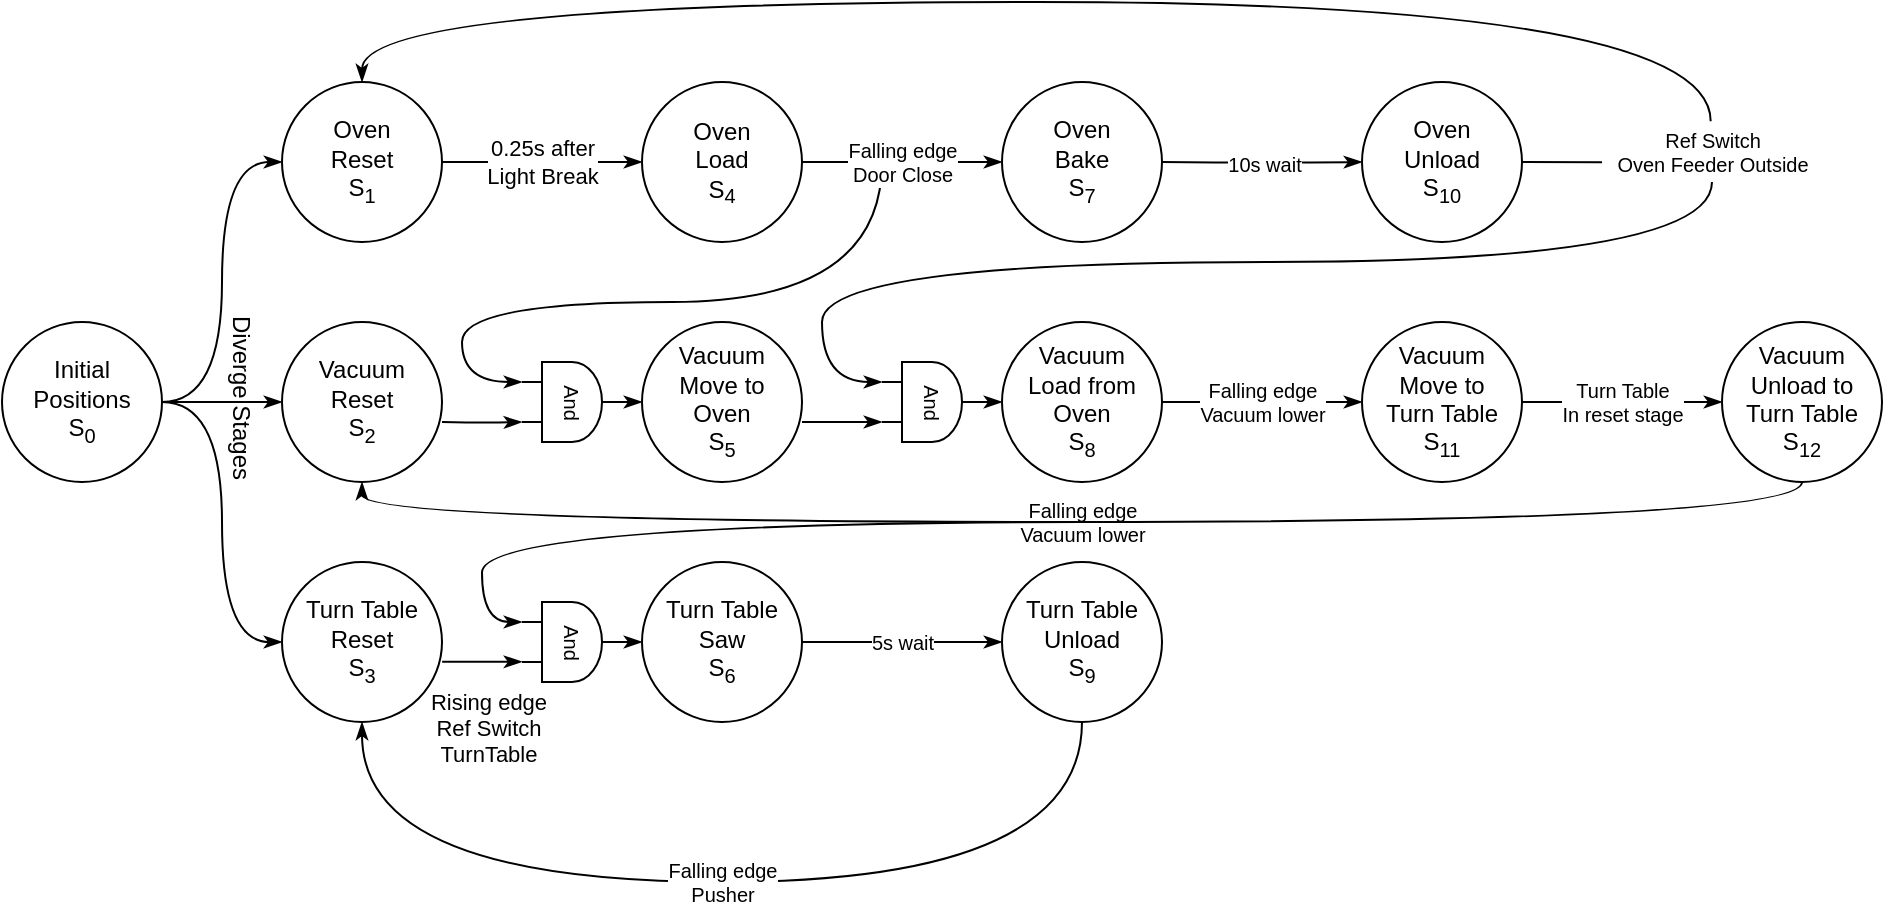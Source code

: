 <mxfile compressed="false" version="17.1.3" type="device">
  <diagram id="is69iQopaGMd0QR7psZ8" name="Page-1">
    <mxGraphModel dx="1422" dy="768" grid="1" gridSize="10" guides="1" tooltips="1" connect="1" arrows="1" fold="1" page="1" pageScale="1" pageWidth="1100" pageHeight="850" background="none" math="0" shadow="0">
      <root>
        <mxCell id="0" />
        <mxCell id="1" parent="0" />
        <mxCell id="c7QWI__lu-sEi3-24Plo-152" style="edgeStyle=orthogonalEdgeStyle;curved=1;rounded=0;orthogonalLoop=1;jettySize=auto;html=1;entryX=0;entryY=0.25;entryDx=0;entryDy=0;fontSize=10;startArrow=none;startFill=0;endArrow=classicThin;endFill=1;strokeColor=default;entryPerimeter=0;horizontal=1;" edge="1" parent="1">
          <mxGeometry relative="1" as="geometry">
            <mxPoint x="440" y="120" as="sourcePoint" />
            <mxPoint x="260" y="230" as="targetPoint" />
            <Array as="points">
              <mxPoint x="440" y="190" />
              <mxPoint x="230" y="190" />
              <mxPoint x="230" y="230" />
            </Array>
          </mxGeometry>
        </mxCell>
        <mxCell id="c7QWI__lu-sEi3-24Plo-102" style="edgeStyle=orthogonalEdgeStyle;curved=1;rounded=0;orthogonalLoop=1;jettySize=auto;html=1;fontSize=10;startArrow=none;startFill=0;endArrow=classicThin;endFill=1;strokeColor=default;exitX=1;exitY=0.5;exitDx=0;exitDy=0;" edge="1" parent="1" source="c7QWI__lu-sEi3-24Plo-66" target="c7QWI__lu-sEi3-24Plo-96">
          <mxGeometry relative="1" as="geometry" />
        </mxCell>
        <mxCell id="c7QWI__lu-sEi3-24Plo-64" value="Oven&lt;br&gt;Reset&lt;br&gt;S&lt;sub&gt;1&lt;/sub&gt;" style="ellipse;whiteSpace=wrap;html=1;aspect=fixed;rotation=0;" vertex="1" parent="1">
          <mxGeometry x="140" y="80" width="80" height="80" as="geometry" />
        </mxCell>
        <mxCell id="c7QWI__lu-sEi3-24Plo-67" style="edgeStyle=orthogonalEdgeStyle;curved=1;rounded=0;orthogonalLoop=1;jettySize=auto;html=1;exitX=1;exitY=0.5;exitDx=0;exitDy=0;entryX=0;entryY=0.5;entryDx=0;entryDy=0;startArrow=none;startFill=0;endArrow=classicThin;endFill=1;strokeColor=default;" edge="1" parent="1" source="c7QWI__lu-sEi3-24Plo-66" target="c7QWI__lu-sEi3-24Plo-64">
          <mxGeometry relative="1" as="geometry" />
        </mxCell>
        <mxCell id="c7QWI__lu-sEi3-24Plo-65" value="Turn Table&lt;br&gt;Reset&lt;br&gt;S&lt;sub&gt;&lt;font style=&quot;font-size: 10px&quot;&gt;3&lt;/font&gt;&lt;/sub&gt;" style="ellipse;whiteSpace=wrap;html=1;aspect=fixed;rotation=0;" vertex="1" parent="1">
          <mxGeometry x="140" y="320" width="80" height="80" as="geometry" />
        </mxCell>
        <mxCell id="c7QWI__lu-sEi3-24Plo-68" style="edgeStyle=orthogonalEdgeStyle;curved=1;rounded=0;orthogonalLoop=1;jettySize=auto;html=1;exitX=1;exitY=0.5;exitDx=0;exitDy=0;entryX=0;entryY=0.5;entryDx=0;entryDy=0;startArrow=none;startFill=0;endArrow=classicThin;endFill=1;strokeColor=default;" edge="1" parent="1" source="c7QWI__lu-sEi3-24Plo-66" target="c7QWI__lu-sEi3-24Plo-65">
          <mxGeometry relative="1" as="geometry" />
        </mxCell>
        <mxCell id="c7QWI__lu-sEi3-24Plo-66" value="Initial&lt;br&gt;Positions&lt;br&gt;S&lt;sub&gt;0&lt;/sub&gt;" style="ellipse;whiteSpace=wrap;html=1;aspect=fixed;rotation=0;" vertex="1" parent="1">
          <mxGeometry y="200" width="80" height="80" as="geometry" />
        </mxCell>
        <mxCell id="c7QWI__lu-sEi3-24Plo-77" value="Oven&lt;br&gt;Load&lt;br&gt;S&lt;span style=&quot;font-size: 8.333px&quot;&gt;&lt;sub style=&quot;font-size: 10px&quot;&gt;4&lt;/sub&gt;&lt;/span&gt;" style="ellipse;whiteSpace=wrap;html=1;aspect=fixed;rotation=0;" vertex="1" parent="1">
          <mxGeometry x="320" y="80" width="80" height="80" as="geometry" />
        </mxCell>
        <mxCell id="c7QWI__lu-sEi3-24Plo-82" value="0.25s after&lt;br&gt;Light Break" style="edgeStyle=orthogonalEdgeStyle;curved=1;rounded=0;orthogonalLoop=1;jettySize=auto;html=1;entryX=0;entryY=0.5;entryDx=0;entryDy=0;startArrow=none;startFill=0;endArrow=classicThin;endFill=1;strokeColor=default;" edge="1" parent="1" source="c7QWI__lu-sEi3-24Plo-64" target="c7QWI__lu-sEi3-24Plo-77">
          <mxGeometry relative="1" as="geometry" />
        </mxCell>
        <mxCell id="c7QWI__lu-sEi3-24Plo-78" value="Turn Table&lt;br&gt;Saw&lt;br&gt;S&lt;sub&gt;6&lt;/sub&gt;" style="ellipse;whiteSpace=wrap;html=1;aspect=fixed;rotation=0;" vertex="1" parent="1">
          <mxGeometry x="320" y="320" width="80" height="80" as="geometry" />
        </mxCell>
        <mxCell id="c7QWI__lu-sEi3-24Plo-83" value="Oven&lt;br&gt;Bake&lt;br&gt;S&lt;sub&gt;&lt;font style=&quot;font-size: 10px&quot;&gt;7&lt;/font&gt;&lt;/sub&gt;" style="ellipse;whiteSpace=wrap;html=1;aspect=fixed;rotation=0;" vertex="1" parent="1">
          <mxGeometry x="500" y="80" width="80" height="80" as="geometry" />
        </mxCell>
        <mxCell id="c7QWI__lu-sEi3-24Plo-85" value="Falling edge&lt;br&gt;Door Close" style="edgeStyle=orthogonalEdgeStyle;curved=1;rounded=0;orthogonalLoop=1;jettySize=auto;html=1;entryX=0;entryY=0.5;entryDx=0;entryDy=0;fontSize=10;startArrow=none;startFill=0;endArrow=classicThin;endFill=1;strokeColor=default;" edge="1" parent="1" source="c7QWI__lu-sEi3-24Plo-77" target="c7QWI__lu-sEi3-24Plo-83">
          <mxGeometry relative="1" as="geometry" />
        </mxCell>
        <mxCell id="c7QWI__lu-sEi3-24Plo-89" value="Falling edge &lt;br&gt;Pusher" style="edgeStyle=orthogonalEdgeStyle;curved=1;rounded=0;orthogonalLoop=1;jettySize=auto;html=1;exitX=0.5;exitY=1;exitDx=0;exitDy=0;entryX=0.5;entryY=1;entryDx=0;entryDy=0;fontSize=10;startArrow=none;startFill=0;endArrow=classicThin;endFill=1;strokeColor=default;" edge="1" parent="1" source="c7QWI__lu-sEi3-24Plo-84" target="c7QWI__lu-sEi3-24Plo-65">
          <mxGeometry relative="1" as="geometry">
            <Array as="points">
              <mxPoint x="540" y="480" />
              <mxPoint x="180" y="480" />
            </Array>
          </mxGeometry>
        </mxCell>
        <mxCell id="c7QWI__lu-sEi3-24Plo-84" value="Turn Table&lt;br&gt;Unload&lt;br&gt;S&lt;sub&gt;&lt;font style=&quot;font-size: 10px&quot;&gt;9&lt;/font&gt;&lt;/sub&gt;" style="ellipse;whiteSpace=wrap;html=1;aspect=fixed;rotation=0;" vertex="1" parent="1">
          <mxGeometry x="500" y="320" width="80" height="80" as="geometry" />
        </mxCell>
        <mxCell id="c7QWI__lu-sEi3-24Plo-86" value="5s wait" style="edgeStyle=orthogonalEdgeStyle;curved=1;rounded=0;orthogonalLoop=1;jettySize=auto;html=1;fontSize=10;startArrow=none;startFill=0;endArrow=classicThin;endFill=1;strokeColor=default;" edge="1" parent="1" source="c7QWI__lu-sEi3-24Plo-78" target="c7QWI__lu-sEi3-24Plo-84">
          <mxGeometry relative="1" as="geometry" />
        </mxCell>
        <mxCell id="c7QWI__lu-sEi3-24Plo-147" style="edgeStyle=orthogonalEdgeStyle;curved=1;orthogonalLoop=1;jettySize=auto;html=1;fontSize=10;startArrow=none;startFill=0;endArrow=classicThin;endFill=1;startSize=0;endSize=6;sourcePerimeterSpacing=11;strokeColor=default;strokeWidth=1;exitX=0.494;exitY=-0.014;exitDx=0;exitDy=0;exitPerimeter=0;" edge="1" parent="1" source="c7QWI__lu-sEi3-24Plo-148">
          <mxGeometry relative="1" as="geometry">
            <mxPoint x="180" y="80" as="targetPoint" />
            <Array as="points">
              <mxPoint x="854" y="40" />
              <mxPoint x="180" y="40" />
            </Array>
          </mxGeometry>
        </mxCell>
        <mxCell id="c7QWI__lu-sEi3-24Plo-150" style="edgeStyle=orthogonalEdgeStyle;curved=1;orthogonalLoop=1;jettySize=auto;html=1;exitX=1;exitY=0.5;exitDx=0;exitDy=0;entryX=0;entryY=0.671;entryDx=0;entryDy=0;entryPerimeter=0;fontSize=10;startArrow=none;startFill=0;endArrow=none;endFill=0;startSize=0;endSize=6;sourcePerimeterSpacing=11;strokeColor=default;strokeWidth=1;" edge="1" parent="1" source="c7QWI__lu-sEi3-24Plo-91" target="c7QWI__lu-sEi3-24Plo-148">
          <mxGeometry relative="1" as="geometry" />
        </mxCell>
        <mxCell id="c7QWI__lu-sEi3-24Plo-91" value="Oven&lt;br&gt;Unload&lt;br&gt;S&lt;sub&gt;&lt;font style=&quot;font-size: 10px&quot;&gt;10&lt;/font&gt;&lt;/sub&gt;" style="ellipse;whiteSpace=wrap;html=1;aspect=fixed;rotation=0;" vertex="1" parent="1">
          <mxGeometry x="680" y="80" width="80" height="80" as="geometry" />
        </mxCell>
        <mxCell id="c7QWI__lu-sEi3-24Plo-92" value="10s wait" style="edgeStyle=orthogonalEdgeStyle;curved=1;rounded=0;orthogonalLoop=1;jettySize=auto;html=1;entryX=0;entryY=0.5;entryDx=0;entryDy=0;fontSize=10;startArrow=none;startFill=0;endArrow=classicThin;endFill=1;strokeColor=default;" edge="1" parent="1" target="c7QWI__lu-sEi3-24Plo-91">
          <mxGeometry relative="1" as="geometry">
            <mxPoint x="580" y="120" as="sourcePoint" />
          </mxGeometry>
        </mxCell>
        <mxCell id="c7QWI__lu-sEi3-24Plo-96" value="Vacuum&lt;br&gt;Reset&lt;br&gt;S&lt;sub&gt;2&lt;/sub&gt;" style="ellipse;whiteSpace=wrap;html=1;aspect=fixed;rotation=0;" vertex="1" parent="1">
          <mxGeometry x="140" y="200" width="80" height="80" as="geometry" />
        </mxCell>
        <mxCell id="c7QWI__lu-sEi3-24Plo-97" value="Vacuum&lt;br&gt;Move to &lt;br&gt;Oven&lt;br&gt;S&lt;sub&gt;5&lt;/sub&gt;" style="ellipse;whiteSpace=wrap;html=1;aspect=fixed;rotation=0;" vertex="1" parent="1">
          <mxGeometry x="320" y="200" width="80" height="80" as="geometry" />
        </mxCell>
        <mxCell id="c7QWI__lu-sEi3-24Plo-157" value="Falling edge&lt;br&gt;Vacuum lower" style="edgeStyle=orthogonalEdgeStyle;curved=1;sketch=0;orthogonalLoop=1;jettySize=auto;html=1;entryX=0;entryY=0.5;entryDx=0;entryDy=0;shadow=0;fontSize=10;startArrow=none;startFill=0;endArrow=classicThin;endFill=1;startSize=0;endSize=6;sourcePerimeterSpacing=0;targetPerimeterSpacing=0;strokeColor=default;strokeWidth=1;" edge="1" parent="1" source="c7QWI__lu-sEi3-24Plo-100" target="c7QWI__lu-sEi3-24Plo-156">
          <mxGeometry relative="1" as="geometry" />
        </mxCell>
        <mxCell id="c7QWI__lu-sEi3-24Plo-100" value="Vacuum&lt;br&gt;Load from Oven&lt;br&gt;S&lt;sub&gt;8&lt;/sub&gt;" style="ellipse;whiteSpace=wrap;html=1;aspect=fixed;rotation=0;" vertex="1" parent="1">
          <mxGeometry x="500" y="200" width="80" height="80" as="geometry" />
        </mxCell>
        <mxCell id="c7QWI__lu-sEi3-24Plo-108" value="Diverge Stages" style="text;html=1;align=center;verticalAlign=middle;resizable=0;points=[];autosize=1;strokeColor=none;fillColor=none;rotation=90;spacing=0;spacingRight=5;" vertex="1" parent="1">
          <mxGeometry x="70" y="230" width="100" height="20" as="geometry" />
        </mxCell>
        <mxCell id="c7QWI__lu-sEi3-24Plo-115" style="edgeStyle=orthogonalEdgeStyle;curved=1;rounded=0;orthogonalLoop=1;jettySize=auto;html=1;exitX=1;exitY=0.5;exitDx=0;exitDy=0;exitPerimeter=0;entryX=0;entryY=0.5;entryDx=0;entryDy=0;fontSize=10;startArrow=none;startFill=0;endArrow=classicThin;endFill=1;strokeColor=default;" edge="1" parent="1" source="c7QWI__lu-sEi3-24Plo-112" target="c7QWI__lu-sEi3-24Plo-100">
          <mxGeometry relative="1" as="geometry" />
        </mxCell>
        <mxCell id="c7QWI__lu-sEi3-24Plo-124" value="" style="group" vertex="1" connectable="0" parent="1">
          <mxGeometry x="440" y="220" width="50" height="40" as="geometry" />
        </mxCell>
        <mxCell id="c7QWI__lu-sEi3-24Plo-112" value="" style="verticalLabelPosition=bottom;shadow=0;dashed=0;align=center;html=1;verticalAlign=top;shape=mxgraph.electrical.logic_gates.logic_gate;operation=and;fontSize=10;numInputs=2;negating=0;noLabel=0;labelPadding=0;container=0;allowArrows=1;snapToPoint=0;fixDash=0;" vertex="1" parent="c7QWI__lu-sEi3-24Plo-124">
          <mxGeometry width="50" height="40" as="geometry" />
        </mxCell>
        <mxCell id="c7QWI__lu-sEi3-24Plo-123" value="And" style="text;html=1;resizable=0;autosize=1;align=center;verticalAlign=middle;points=[];fillColor=none;strokeColor=none;rounded=0;fontSize=10;rotation=90;" vertex="1" parent="c7QWI__lu-sEi3-24Plo-124">
          <mxGeometry x="10" y="10" width="30" height="20" as="geometry" />
        </mxCell>
        <mxCell id="c7QWI__lu-sEi3-24Plo-125" value="" style="group" vertex="1" connectable="0" parent="1">
          <mxGeometry x="260" y="220" width="50" height="40" as="geometry" />
        </mxCell>
        <mxCell id="c7QWI__lu-sEi3-24Plo-126" value="" style="verticalLabelPosition=bottom;shadow=0;dashed=0;align=center;html=1;verticalAlign=top;shape=mxgraph.electrical.logic_gates.logic_gate;operation=and;fontSize=10;numInputs=2;negating=0;noLabel=0;labelPadding=0;container=0;allowArrows=1;snapToPoint=0;fixDash=0;" vertex="1" parent="c7QWI__lu-sEi3-24Plo-125">
          <mxGeometry width="50" height="40" as="geometry" />
        </mxCell>
        <mxCell id="c7QWI__lu-sEi3-24Plo-127" value="And" style="text;html=1;resizable=0;autosize=1;align=center;verticalAlign=middle;points=[];fillColor=none;strokeColor=none;rounded=0;fontSize=10;rotation=90;" vertex="1" parent="c7QWI__lu-sEi3-24Plo-125">
          <mxGeometry x="10" y="10" width="30" height="20" as="geometry" />
        </mxCell>
        <mxCell id="c7QWI__lu-sEi3-24Plo-131" style="edgeStyle=orthogonalEdgeStyle;curved=1;rounded=0;orthogonalLoop=1;jettySize=auto;html=1;exitX=1;exitY=0.625;exitDx=0;exitDy=0;exitPerimeter=0;entryX=0;entryY=0.75;entryDx=0;entryDy=0;entryPerimeter=0;fontSize=10;startArrow=none;startFill=0;endArrow=classicThin;endFill=1;strokeColor=default;" edge="1" parent="1" source="c7QWI__lu-sEi3-24Plo-97" target="c7QWI__lu-sEi3-24Plo-112">
          <mxGeometry relative="1" as="geometry" />
        </mxCell>
        <mxCell id="c7QWI__lu-sEi3-24Plo-132" style="edgeStyle=orthogonalEdgeStyle;curved=1;rounded=0;orthogonalLoop=1;jettySize=auto;html=1;entryX=0;entryY=0.75;entryDx=0;entryDy=0;entryPerimeter=0;fontSize=10;startArrow=none;startFill=0;endArrow=classicThin;endFill=1;strokeColor=default;" edge="1" parent="1" target="c7QWI__lu-sEi3-24Plo-126">
          <mxGeometry relative="1" as="geometry">
            <mxPoint x="220" y="250" as="sourcePoint" />
          </mxGeometry>
        </mxCell>
        <mxCell id="c7QWI__lu-sEi3-24Plo-133" style="edgeStyle=orthogonalEdgeStyle;curved=1;rounded=0;orthogonalLoop=1;jettySize=auto;html=1;exitX=1;exitY=0.5;exitDx=0;exitDy=0;exitPerimeter=0;entryX=0;entryY=0.5;entryDx=0;entryDy=0;fontSize=10;startArrow=none;startFill=0;endArrow=classicThin;endFill=1;strokeColor=default;" edge="1" parent="1" source="c7QWI__lu-sEi3-24Plo-126" target="c7QWI__lu-sEi3-24Plo-97">
          <mxGeometry relative="1" as="geometry" />
        </mxCell>
        <mxCell id="c7QWI__lu-sEi3-24Plo-154" style="edgeStyle=orthogonalEdgeStyle;curved=1;sketch=0;orthogonalLoop=1;jettySize=auto;html=1;entryX=0;entryY=0.25;entryDx=0;entryDy=0;entryPerimeter=0;shadow=0;fontSize=10;startArrow=none;startFill=0;endArrow=classicThin;endFill=1;startSize=0;endSize=6;sourcePerimeterSpacing=0;targetPerimeterSpacing=0;strokeColor=default;strokeWidth=1;" edge="1" parent="1" source="c7QWI__lu-sEi3-24Plo-148" target="c7QWI__lu-sEi3-24Plo-112">
          <mxGeometry relative="1" as="geometry">
            <Array as="points">
              <mxPoint x="855" y="170" />
              <mxPoint x="410" y="170" />
              <mxPoint x="410" y="230" />
            </Array>
          </mxGeometry>
        </mxCell>
        <mxCell id="c7QWI__lu-sEi3-24Plo-148" value="Ref Switch&lt;br&gt;Oven Feeder Outside" style="text;html=1;align=center;verticalAlign=middle;resizable=0;points=[];autosize=1;strokeColor=none;fillColor=none;fontSize=10;rotation=0;" vertex="1" parent="1">
          <mxGeometry x="800" y="100" width="110" height="30" as="geometry" />
        </mxCell>
        <mxCell id="c7QWI__lu-sEi3-24Plo-159" value="Turn Table&lt;br&gt;In reset stage" style="edgeStyle=orthogonalEdgeStyle;curved=1;sketch=0;orthogonalLoop=1;jettySize=auto;html=1;exitX=1;exitY=0.5;exitDx=0;exitDy=0;entryX=0;entryY=0.5;entryDx=0;entryDy=0;shadow=0;fontSize=10;startArrow=none;startFill=0;endArrow=classicThin;endFill=1;startSize=0;endSize=6;sourcePerimeterSpacing=0;targetPerimeterSpacing=0;strokeColor=default;strokeWidth=1;" edge="1" parent="1" source="c7QWI__lu-sEi3-24Plo-156" target="c7QWI__lu-sEi3-24Plo-158">
          <mxGeometry relative="1" as="geometry" />
        </mxCell>
        <mxCell id="c7QWI__lu-sEi3-24Plo-156" value="Vacuum&lt;br&gt;Move to &lt;br&gt;Turn Table&lt;br&gt;S&lt;sub&gt;11&lt;/sub&gt;" style="ellipse;whiteSpace=wrap;html=1;aspect=fixed;rotation=0;" vertex="1" parent="1">
          <mxGeometry x="680" y="200" width="80" height="80" as="geometry" />
        </mxCell>
        <mxCell id="c7QWI__lu-sEi3-24Plo-158" value="Vacuum&lt;br&gt;Unload to Turn Table&lt;br&gt;S&lt;sub&gt;12&lt;/sub&gt;" style="ellipse;whiteSpace=wrap;html=1;aspect=fixed;rotation=0;" vertex="1" parent="1">
          <mxGeometry x="860" y="200" width="80" height="80" as="geometry" />
        </mxCell>
        <mxCell id="c7QWI__lu-sEi3-24Plo-165" value="&#xa;&#xa;&lt;span style=&quot;color: rgb(0, 0, 0); font-family: helvetica; font-size: 10px; font-style: normal; font-weight: 400; letter-spacing: normal; text-align: center; text-indent: 0px; text-transform: none; word-spacing: 0px; display: inline; float: none;&quot;&gt;Falling edge&lt;/span&gt;&lt;br style=&quot;color: rgb(0, 0, 0); font-family: helvetica; font-size: 10px; font-style: normal; font-weight: 400; letter-spacing: normal; text-align: center; text-indent: 0px; text-transform: none; word-spacing: 0px;&quot;&gt;&lt;span style=&quot;color: rgb(0, 0, 0); font-family: helvetica; font-size: 10px; font-style: normal; font-weight: 400; letter-spacing: normal; text-align: center; text-indent: 0px; text-transform: none; word-spacing: 0px; display: inline; float: none;&quot;&gt;Vacuum lower&lt;/span&gt;&#xa;&#xa;" style="edgeStyle=orthogonalEdgeStyle;curved=1;sketch=0;orthogonalLoop=1;jettySize=auto;html=1;exitX=0.5;exitY=1;exitDx=0;exitDy=0;entryX=0.5;entryY=1;entryDx=0;entryDy=0;shadow=0;fontSize=10;startArrow=none;startFill=0;endArrow=classicThin;endFill=1;startSize=0;endSize=6;sourcePerimeterSpacing=0;targetPerimeterSpacing=0;strokeColor=default;strokeWidth=1;spacing=0;spacingLeft=0;labelBackgroundColor=none;" edge="1" parent="1" source="c7QWI__lu-sEi3-24Plo-158" target="c7QWI__lu-sEi3-24Plo-96">
          <mxGeometry relative="1" as="geometry">
            <Array as="points">
              <mxPoint x="900" y="300" />
              <mxPoint x="180" y="300" />
            </Array>
            <mxPoint as="offset" />
          </mxGeometry>
        </mxCell>
        <mxCell id="c7QWI__lu-sEi3-24Plo-166" value="" style="group" vertex="1" connectable="0" parent="1">
          <mxGeometry x="260" y="340" width="50" height="40" as="geometry" />
        </mxCell>
        <mxCell id="c7QWI__lu-sEi3-24Plo-167" value="" style="verticalLabelPosition=bottom;shadow=0;dashed=0;align=center;html=1;verticalAlign=top;shape=mxgraph.electrical.logic_gates.logic_gate;operation=and;fontSize=10;numInputs=2;negating=0;noLabel=0;labelPadding=0;container=0;allowArrows=1;snapToPoint=0;fixDash=0;" vertex="1" parent="c7QWI__lu-sEi3-24Plo-166">
          <mxGeometry width="50" height="40" as="geometry" />
        </mxCell>
        <mxCell id="c7QWI__lu-sEi3-24Plo-168" value="And" style="text;html=1;resizable=0;autosize=1;align=center;verticalAlign=middle;points=[];fillColor=none;strokeColor=none;rounded=0;fontSize=10;rotation=90;" vertex="1" parent="c7QWI__lu-sEi3-24Plo-166">
          <mxGeometry x="10" y="10" width="30" height="20" as="geometry" />
        </mxCell>
        <mxCell id="c7QWI__lu-sEi3-24Plo-170" value="&#xa;&#xa;&lt;span style=&quot;color: rgb(0, 0, 0); font-style: normal; font-weight: 400; letter-spacing: normal; text-indent: 0px; text-transform: none; word-spacing: 0px; font-family: helvetica; font-size: 11px; background-color: rgb(255, 255, 255); display: inline; float: none;&quot;&gt;Rising edge&lt;/span&gt;&lt;br style=&quot;color: rgb(0, 0, 0); font-style: normal; font-weight: 400; letter-spacing: normal; text-indent: 0px; text-transform: none; word-spacing: 0px; background-color: rgb(248, 249, 250); font-family: helvetica; font-size: 11px;&quot;&gt;&lt;span style=&quot;color: rgb(0, 0, 0); font-style: normal; font-weight: 400; letter-spacing: normal; text-indent: 0px; text-transform: none; word-spacing: 0px; font-family: helvetica; font-size: 11px; background-color: rgb(255, 255, 255); display: inline; float: none;&quot;&gt;Ref Switch&lt;/span&gt;&lt;br style=&quot;color: rgb(0, 0, 0); font-style: normal; font-weight: 400; letter-spacing: normal; text-indent: 0px; text-transform: none; word-spacing: 0px; background-color: rgb(248, 249, 250); font-family: helvetica; font-size: 11px;&quot;&gt;&lt;span style=&quot;color: rgb(0, 0, 0); font-style: normal; font-weight: 400; letter-spacing: normal; text-indent: 0px; text-transform: none; word-spacing: 0px; font-family: helvetica; font-size: 11px; background-color: rgb(255, 255, 255); display: inline; float: none;&quot;&gt;TurnTable&lt;/span&gt;&#xa;&#xa;" style="edgeStyle=orthogonalEdgeStyle;curved=1;sketch=0;orthogonalLoop=1;jettySize=auto;html=1;exitX=1.001;exitY=0.624;exitDx=0;exitDy=0;exitPerimeter=0;entryX=0;entryY=0.75;entryDx=0;entryDy=0;entryPerimeter=0;shadow=0;labelBackgroundColor=none;fontSize=10;startArrow=none;startFill=0;endArrow=classicThin;endFill=1;startSize=0;endSize=6;sourcePerimeterSpacing=0;targetPerimeterSpacing=0;strokeColor=default;strokeWidth=1;align=center;verticalAlign=top;spacingTop=-7;spacingLeft=6;" edge="1" parent="1" source="c7QWI__lu-sEi3-24Plo-65" target="c7QWI__lu-sEi3-24Plo-167">
          <mxGeometry x="-0.004" y="10" relative="1" as="geometry">
            <mxPoint as="offset" />
          </mxGeometry>
        </mxCell>
        <mxCell id="c7QWI__lu-sEi3-24Plo-172" style="edgeStyle=orthogonalEdgeStyle;curved=1;sketch=0;orthogonalLoop=1;jettySize=auto;html=1;exitX=0;exitY=0.25;exitDx=0;exitDy=0;exitPerimeter=0;shadow=0;labelBackgroundColor=none;fontSize=10;startArrow=none;startFill=0;endArrow=classicThin;endFill=1;startSize=0;endSize=6;sourcePerimeterSpacing=0;targetPerimeterSpacing=0;strokeColor=default;strokeWidth=1;entryX=0;entryY=0.25;entryDx=0;entryDy=0;entryPerimeter=0;" edge="1" parent="1" target="c7QWI__lu-sEi3-24Plo-167">
          <mxGeometry relative="1" as="geometry">
            <mxPoint x="540.0" y="300" as="sourcePoint" />
          </mxGeometry>
        </mxCell>
        <mxCell id="c7QWI__lu-sEi3-24Plo-174" style="edgeStyle=orthogonalEdgeStyle;curved=1;sketch=0;orthogonalLoop=1;jettySize=auto;html=1;exitX=1;exitY=0.5;exitDx=0;exitDy=0;exitPerimeter=0;entryX=0;entryY=0.5;entryDx=0;entryDy=0;shadow=0;labelBackgroundColor=none;fontSize=10;startArrow=none;startFill=0;endArrow=classicThin;endFill=1;startSize=0;endSize=6;sourcePerimeterSpacing=0;targetPerimeterSpacing=0;strokeColor=default;strokeWidth=1;" edge="1" parent="1" source="c7QWI__lu-sEi3-24Plo-167" target="c7QWI__lu-sEi3-24Plo-78">
          <mxGeometry relative="1" as="geometry" />
        </mxCell>
      </root>
    </mxGraphModel>
  </diagram>
</mxfile>
